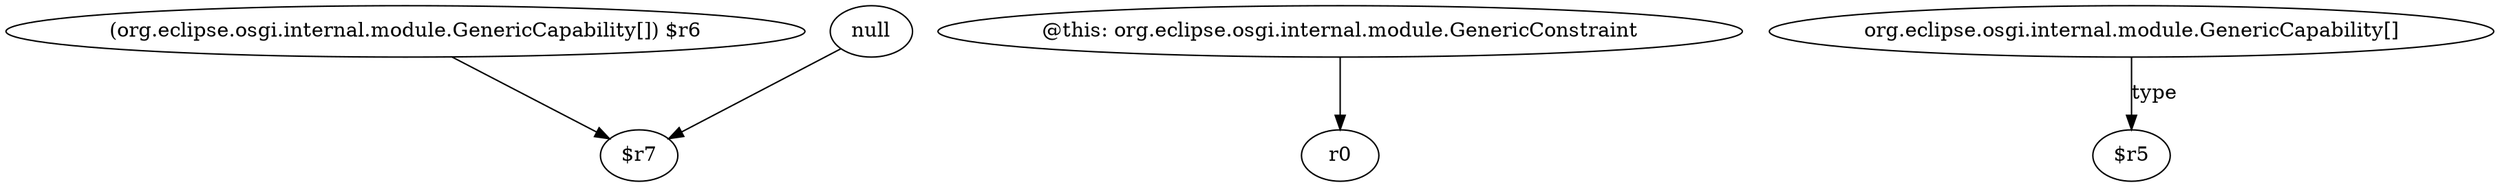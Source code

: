 digraph g {
0[label="(org.eclipse.osgi.internal.module.GenericCapability[]) $r6"]
1[label="$r7"]
0->1[label=""]
2[label="@this: org.eclipse.osgi.internal.module.GenericConstraint"]
3[label="r0"]
2->3[label=""]
4[label="null"]
4->1[label=""]
5[label="org.eclipse.osgi.internal.module.GenericCapability[]"]
6[label="$r5"]
5->6[label="type"]
}